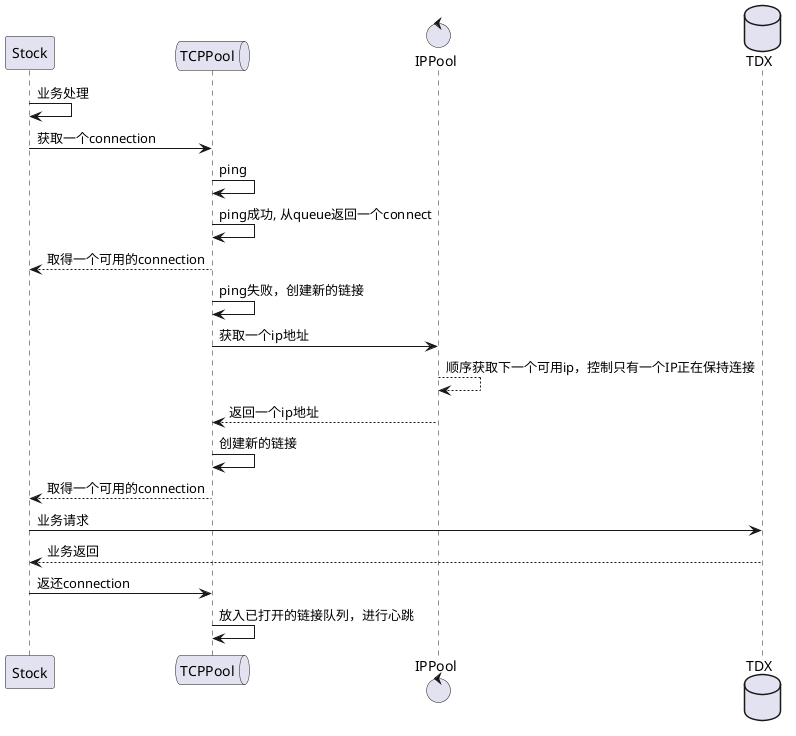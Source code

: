 !theme cerulean
'更多皮肤 https://moretop.gitee.io/plantuml/themes
skinparam backgroundColor #FCFCFC

@startuml
participant Stock as stock
queue       TCPPool as pool
control    IPPool as ips
database   TDX as tdx
stock -> stock: 业务处理
stock -> pool: 获取一个connection
pool -> pool: ping
pool -> pool: ping成功, 从queue返回一个connect
pool -->stock: 取得一个可用的connection
pool -> pool: ping失败，创建新的链接
pool -> ips: 获取一个ip地址
ips --> ips: 顺序获取下一个可用ip，控制只有一个IP正在保持连接
ips --> pool: 返回一个ip地址
pool -> pool: 创建新的链接
pool -->stock: 取得一个可用的connection
stock ->tdx: 业务请求
tdx-->stock: 业务返回
stock ->pool: 返还connection
pool->pool: 放入已打开的链接队列，进行心跳
@enduml